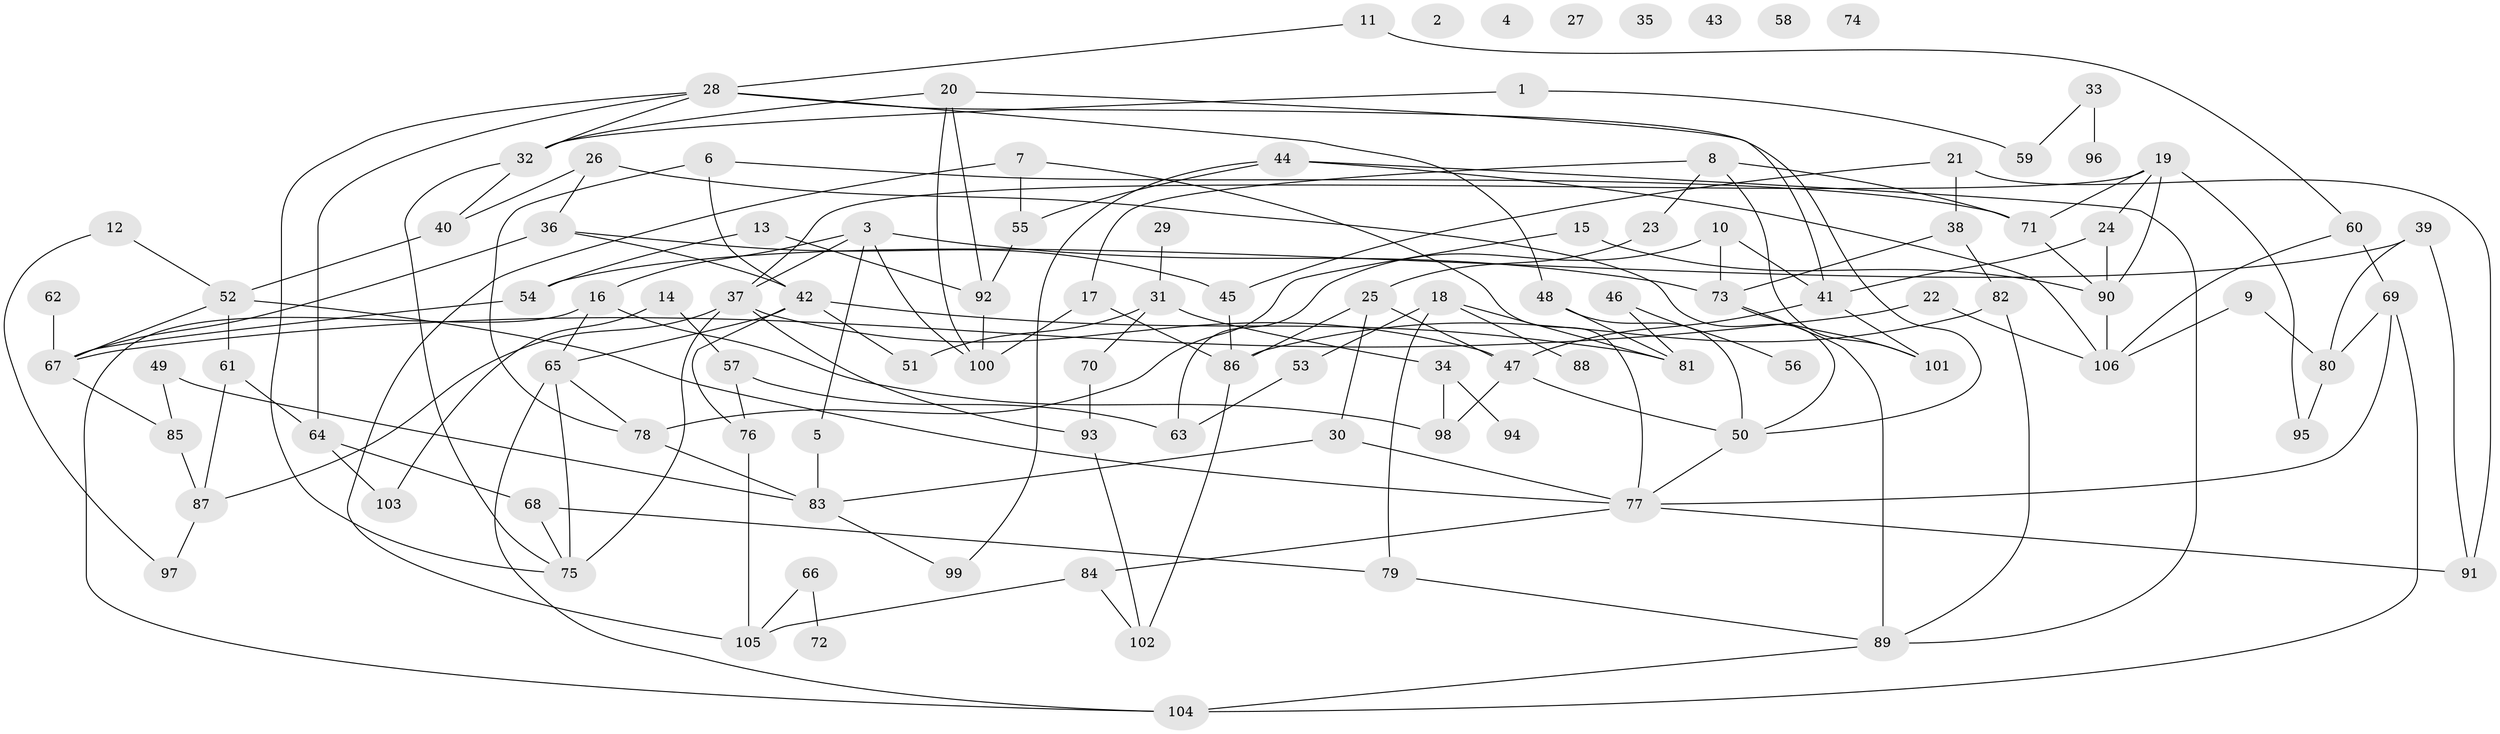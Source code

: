 // Generated by graph-tools (version 1.1) at 2025/49/03/09/25 03:49:07]
// undirected, 106 vertices, 163 edges
graph export_dot {
graph [start="1"]
  node [color=gray90,style=filled];
  1;
  2;
  3;
  4;
  5;
  6;
  7;
  8;
  9;
  10;
  11;
  12;
  13;
  14;
  15;
  16;
  17;
  18;
  19;
  20;
  21;
  22;
  23;
  24;
  25;
  26;
  27;
  28;
  29;
  30;
  31;
  32;
  33;
  34;
  35;
  36;
  37;
  38;
  39;
  40;
  41;
  42;
  43;
  44;
  45;
  46;
  47;
  48;
  49;
  50;
  51;
  52;
  53;
  54;
  55;
  56;
  57;
  58;
  59;
  60;
  61;
  62;
  63;
  64;
  65;
  66;
  67;
  68;
  69;
  70;
  71;
  72;
  73;
  74;
  75;
  76;
  77;
  78;
  79;
  80;
  81;
  82;
  83;
  84;
  85;
  86;
  87;
  88;
  89;
  90;
  91;
  92;
  93;
  94;
  95;
  96;
  97;
  98;
  99;
  100;
  101;
  102;
  103;
  104;
  105;
  106;
  1 -- 32;
  1 -- 59;
  3 -- 5;
  3 -- 16;
  3 -- 37;
  3 -- 73;
  3 -- 100;
  5 -- 83;
  6 -- 42;
  6 -- 71;
  6 -- 78;
  7 -- 55;
  7 -- 77;
  7 -- 105;
  8 -- 17;
  8 -- 23;
  8 -- 71;
  8 -- 101;
  9 -- 80;
  9 -- 106;
  10 -- 41;
  10 -- 63;
  10 -- 73;
  11 -- 28;
  11 -- 60;
  12 -- 52;
  12 -- 97;
  13 -- 54;
  13 -- 92;
  14 -- 57;
  14 -- 103;
  15 -- 78;
  15 -- 90;
  16 -- 65;
  16 -- 98;
  16 -- 104;
  17 -- 86;
  17 -- 100;
  18 -- 53;
  18 -- 79;
  18 -- 81;
  18 -- 88;
  19 -- 24;
  19 -- 37;
  19 -- 71;
  19 -- 90;
  19 -- 95;
  20 -- 32;
  20 -- 41;
  20 -- 92;
  20 -- 100;
  21 -- 38;
  21 -- 45;
  21 -- 91;
  22 -- 67;
  22 -- 106;
  23 -- 25;
  24 -- 41;
  24 -- 90;
  25 -- 30;
  25 -- 47;
  25 -- 86;
  26 -- 36;
  26 -- 40;
  26 -- 50;
  28 -- 32;
  28 -- 48;
  28 -- 50;
  28 -- 64;
  28 -- 75;
  29 -- 31;
  30 -- 77;
  30 -- 83;
  31 -- 34;
  31 -- 51;
  31 -- 70;
  32 -- 40;
  32 -- 75;
  33 -- 59;
  33 -- 96;
  34 -- 94;
  34 -- 98;
  36 -- 42;
  36 -- 45;
  36 -- 67;
  37 -- 47;
  37 -- 75;
  37 -- 87;
  37 -- 93;
  38 -- 73;
  38 -- 82;
  39 -- 54;
  39 -- 80;
  39 -- 91;
  40 -- 52;
  41 -- 47;
  41 -- 101;
  42 -- 51;
  42 -- 65;
  42 -- 76;
  42 -- 81;
  44 -- 55;
  44 -- 89;
  44 -- 99;
  44 -- 106;
  45 -- 86;
  46 -- 56;
  46 -- 81;
  47 -- 50;
  47 -- 98;
  48 -- 50;
  48 -- 81;
  49 -- 83;
  49 -- 85;
  50 -- 77;
  52 -- 61;
  52 -- 67;
  52 -- 77;
  53 -- 63;
  54 -- 67;
  55 -- 92;
  57 -- 63;
  57 -- 76;
  60 -- 69;
  60 -- 106;
  61 -- 64;
  61 -- 87;
  62 -- 67;
  64 -- 68;
  64 -- 103;
  65 -- 75;
  65 -- 78;
  65 -- 104;
  66 -- 72;
  66 -- 105;
  67 -- 85;
  68 -- 75;
  68 -- 79;
  69 -- 77;
  69 -- 80;
  69 -- 104;
  70 -- 93;
  71 -- 90;
  73 -- 89;
  73 -- 101;
  76 -- 105;
  77 -- 84;
  77 -- 91;
  78 -- 83;
  79 -- 89;
  80 -- 95;
  82 -- 86;
  82 -- 89;
  83 -- 99;
  84 -- 102;
  84 -- 105;
  85 -- 87;
  86 -- 102;
  87 -- 97;
  89 -- 104;
  90 -- 106;
  92 -- 100;
  93 -- 102;
}

